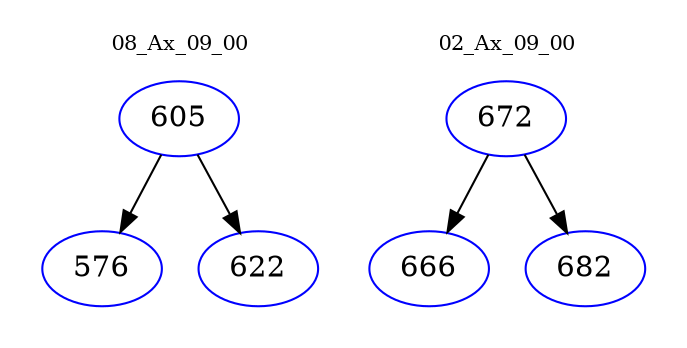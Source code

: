 digraph{
subgraph cluster_0 {
color = white
label = "08_Ax_09_00";
fontsize=10;
T0_605 [label="605", color="blue"]
T0_605 -> T0_576 [color="black"]
T0_576 [label="576", color="blue"]
T0_605 -> T0_622 [color="black"]
T0_622 [label="622", color="blue"]
}
subgraph cluster_1 {
color = white
label = "02_Ax_09_00";
fontsize=10;
T1_672 [label="672", color="blue"]
T1_672 -> T1_666 [color="black"]
T1_666 [label="666", color="blue"]
T1_672 -> T1_682 [color="black"]
T1_682 [label="682", color="blue"]
}
}
